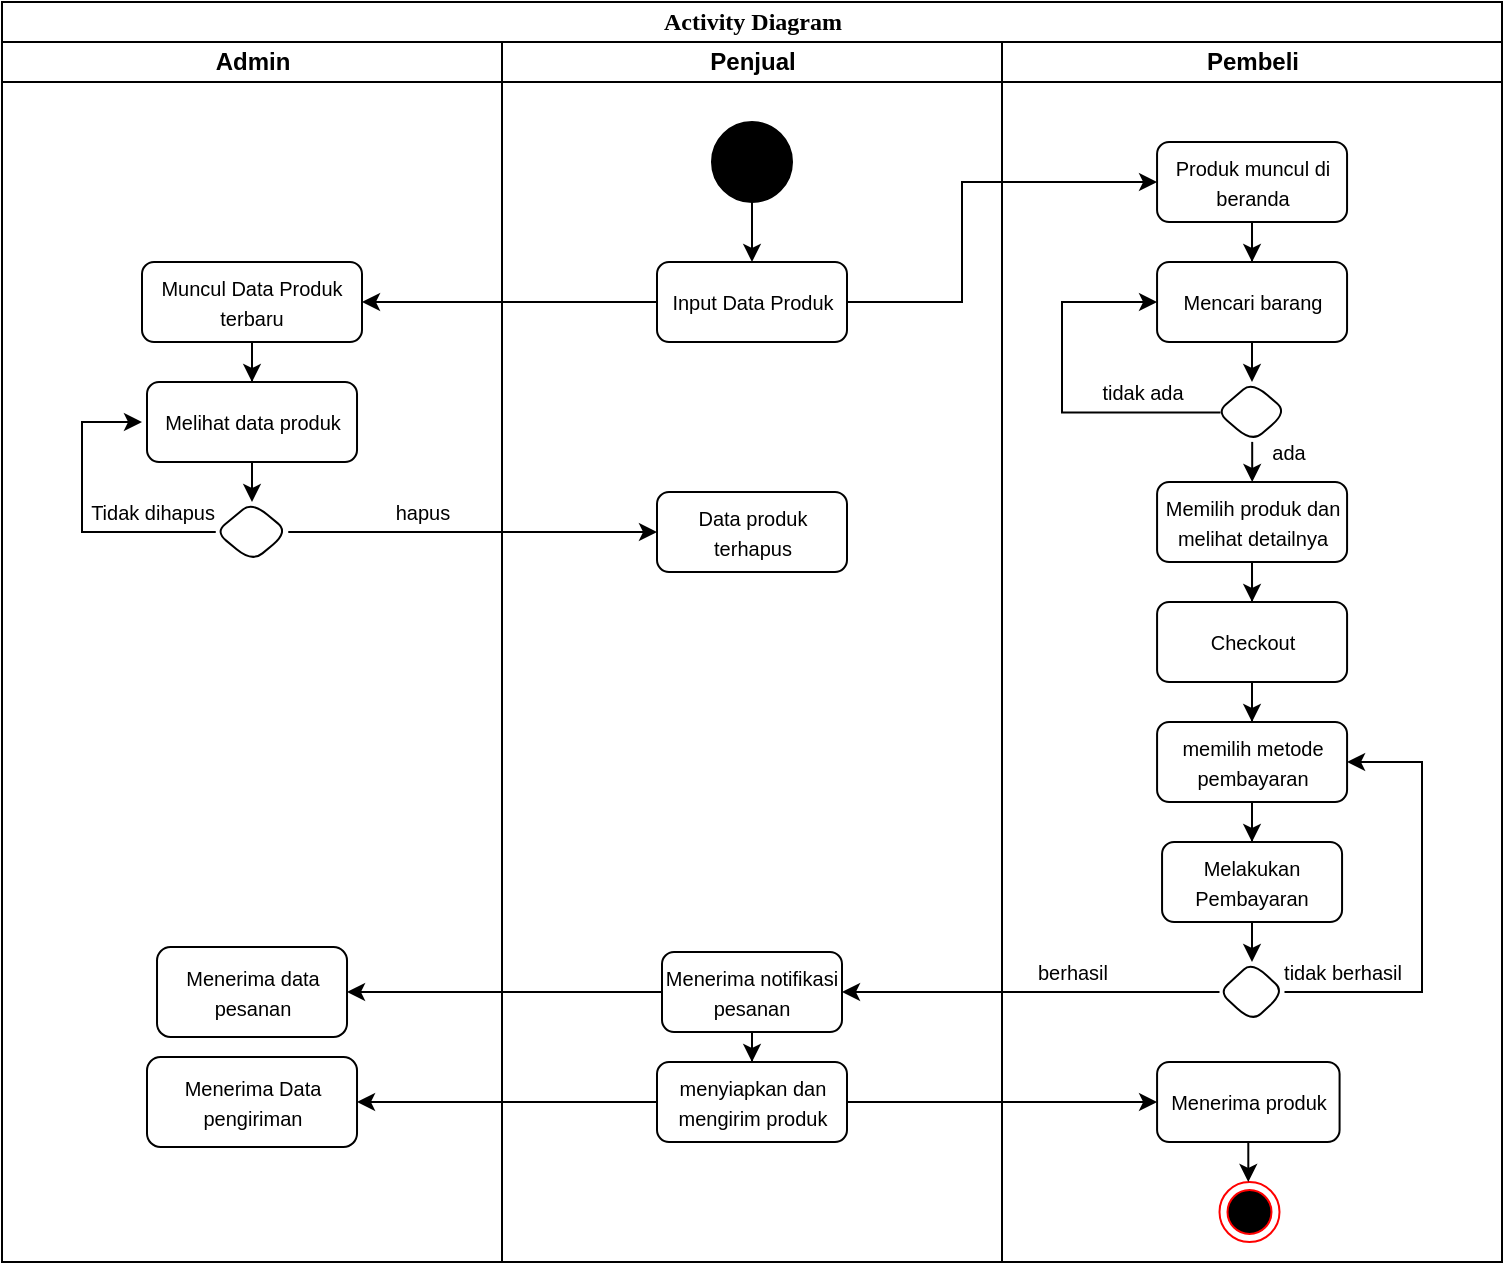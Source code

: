 <mxfile version="26.0.16">
  <diagram name="Page-1" id="0783ab3e-0a74-02c8-0abd-f7b4e66b4bec">
    <mxGraphModel dx="1149" dy="547" grid="1" gridSize="10" guides="1" tooltips="1" connect="1" arrows="1" fold="1" page="1" pageScale="1" pageWidth="850" pageHeight="1100" background="none" math="0" shadow="0">
      <root>
        <mxCell id="0" />
        <mxCell id="1" parent="0" />
        <mxCell id="1c1d494c118603dd-1" value="Activity Diagram" style="swimlane;html=1;childLayout=stackLayout;startSize=20;rounded=0;shadow=0;comic=0;labelBackgroundColor=none;strokeWidth=1;fontFamily=Verdana;fontSize=12;align=center;" parent="1" vertex="1">
          <mxGeometry x="40" y="20" width="750" height="630" as="geometry" />
        </mxCell>
        <mxCell id="j9S7m9VbnJjn6Bd4xAih-59" value="" style="edgeStyle=orthogonalEdgeStyle;rounded=0;orthogonalLoop=1;jettySize=auto;html=1;exitX=0;exitY=0.5;exitDx=0;exitDy=0;" parent="1c1d494c118603dd-1" source="j9S7m9VbnJjn6Bd4xAih-56" target="j9S7m9VbnJjn6Bd4xAih-58" edge="1">
          <mxGeometry relative="1" as="geometry">
            <Array as="points">
              <mxPoint x="375" y="495" />
            </Array>
          </mxGeometry>
        </mxCell>
        <mxCell id="j9S7m9VbnJjn6Bd4xAih-69" value="" style="edgeStyle=orthogonalEdgeStyle;rounded=0;orthogonalLoop=1;jettySize=auto;html=1;entryX=0;entryY=0.5;entryDx=0;entryDy=0;" parent="1c1d494c118603dd-1" source="j9S7m9VbnJjn6Bd4xAih-64" target="j9S7m9VbnJjn6Bd4xAih-72" edge="1">
          <mxGeometry relative="1" as="geometry">
            <Array as="points" />
            <mxPoint x="570" y="550" as="targetPoint" />
          </mxGeometry>
        </mxCell>
        <mxCell id="1c1d494c118603dd-2" value="Admin" style="swimlane;html=1;startSize=20;" parent="1c1d494c118603dd-1" vertex="1">
          <mxGeometry y="20" width="250" height="610" as="geometry" />
        </mxCell>
        <mxCell id="R7YfHAetOZ6QjB4G0FDa-20" value="" style="edgeStyle=orthogonalEdgeStyle;rounded=0;orthogonalLoop=1;jettySize=auto;html=1;" parent="1c1d494c118603dd-2" source="R7YfHAetOZ6QjB4G0FDa-7" target="R7YfHAetOZ6QjB4G0FDa-18" edge="1">
          <mxGeometry relative="1" as="geometry" />
        </mxCell>
        <mxCell id="R7YfHAetOZ6QjB4G0FDa-7" value="&lt;font style=&quot;font-size: 10px;&quot;&gt;Muncul Data Produk terbaru&lt;/font&gt;" style="whiteSpace=wrap;html=1;rounded=1;" parent="1c1d494c118603dd-2" vertex="1">
          <mxGeometry x="70" y="110" width="110" height="40" as="geometry" />
        </mxCell>
        <mxCell id="R7YfHAetOZ6QjB4G0FDa-23" value="" style="edgeStyle=orthogonalEdgeStyle;rounded=0;orthogonalLoop=1;jettySize=auto;html=1;" parent="1c1d494c118603dd-2" source="R7YfHAetOZ6QjB4G0FDa-9" edge="1">
          <mxGeometry relative="1" as="geometry">
            <mxPoint x="70" y="190" as="targetPoint" />
            <Array as="points">
              <mxPoint x="40" y="245" />
              <mxPoint x="40" y="190" />
            </Array>
          </mxGeometry>
        </mxCell>
        <mxCell id="R7YfHAetOZ6QjB4G0FDa-9" value="" style="rhombus;whiteSpace=wrap;html=1;rounded=1;" parent="1c1d494c118603dd-2" vertex="1">
          <mxGeometry x="106.88" y="230" width="36.25" height="30" as="geometry" />
        </mxCell>
        <mxCell id="R7YfHAetOZ6QjB4G0FDa-17" value="&lt;font style=&quot;font-size: 10px;&quot;&gt;hapus&lt;/font&gt;" style="text;html=1;align=center;verticalAlign=middle;resizable=0;points=[];autosize=1;strokeColor=none;fillColor=none;" parent="1c1d494c118603dd-2" vertex="1">
          <mxGeometry x="185" y="220" width="50" height="30" as="geometry" />
        </mxCell>
        <mxCell id="R7YfHAetOZ6QjB4G0FDa-21" value="" style="edgeStyle=orthogonalEdgeStyle;rounded=0;orthogonalLoop=1;jettySize=auto;html=1;" parent="1c1d494c118603dd-2" source="R7YfHAetOZ6QjB4G0FDa-18" target="R7YfHAetOZ6QjB4G0FDa-9" edge="1">
          <mxGeometry relative="1" as="geometry" />
        </mxCell>
        <mxCell id="R7YfHAetOZ6QjB4G0FDa-18" value="&lt;font style=&quot;font-size: 10px;&quot;&gt;Melihat data produk&lt;/font&gt;" style="whiteSpace=wrap;html=1;rounded=1;" parent="1c1d494c118603dd-2" vertex="1">
          <mxGeometry x="72.5" y="170" width="105.01" height="40" as="geometry" />
        </mxCell>
        <mxCell id="R7YfHAetOZ6QjB4G0FDa-24" value="&lt;font style=&quot;font-size: 10px;&quot;&gt;Tidak dihapus&lt;/font&gt;" style="text;html=1;align=center;verticalAlign=middle;resizable=0;points=[];autosize=1;strokeColor=none;fillColor=none;" parent="1c1d494c118603dd-2" vertex="1">
          <mxGeometry x="30.0" y="220" width="90" height="30" as="geometry" />
        </mxCell>
        <mxCell id="R7YfHAetOZ6QjB4G0FDa-25" value="&lt;font style=&quot;font-size: 10px;&quot;&gt;Menerima data pesanan&lt;/font&gt;" style="whiteSpace=wrap;html=1;rounded=1;" parent="1c1d494c118603dd-2" vertex="1">
          <mxGeometry x="77.51" y="452.5" width="95" height="45" as="geometry" />
        </mxCell>
        <mxCell id="R7YfHAetOZ6QjB4G0FDa-31" value="&lt;font style=&quot;font-size: 10px;&quot;&gt;Menerima Data pengiriman&lt;/font&gt;" style="rounded=1;whiteSpace=wrap;html=1;" parent="1c1d494c118603dd-2" vertex="1">
          <mxGeometry x="72.5" y="507.5" width="105.01" height="45" as="geometry" />
        </mxCell>
        <mxCell id="1c1d494c118603dd-3" value="Penjual" style="swimlane;html=1;startSize=20;" parent="1c1d494c118603dd-1" vertex="1">
          <mxGeometry x="250" y="20" width="250" height="610" as="geometry" />
        </mxCell>
        <mxCell id="j9S7m9VbnJjn6Bd4xAih-65" value="" style="edgeStyle=orthogonalEdgeStyle;rounded=0;orthogonalLoop=1;jettySize=auto;html=1;" parent="1c1d494c118603dd-3" source="j9S7m9VbnJjn6Bd4xAih-58" target="j9S7m9VbnJjn6Bd4xAih-64" edge="1">
          <mxGeometry relative="1" as="geometry" />
        </mxCell>
        <mxCell id="j9S7m9VbnJjn6Bd4xAih-58" value="&lt;font style=&quot;font-size: 10px;&quot;&gt;Menerima notifikasi pesanan&lt;/font&gt;" style="whiteSpace=wrap;html=1;rounded=1;" parent="1c1d494c118603dd-3" vertex="1">
          <mxGeometry x="80" y="455" width="90" height="40" as="geometry" />
        </mxCell>
        <mxCell id="j9S7m9VbnJjn6Bd4xAih-64" value="&lt;font style=&quot;font-size: 10px;&quot;&gt;menyiapkan dan mengirim produk&lt;/font&gt;" style="whiteSpace=wrap;html=1;rounded=1;" parent="1c1d494c118603dd-3" vertex="1">
          <mxGeometry x="77.5" y="510" width="95" height="40" as="geometry" />
        </mxCell>
        <mxCell id="j9S7m9VbnJjn6Bd4xAih-75" value="" style="edgeStyle=orthogonalEdgeStyle;rounded=0;orthogonalLoop=1;jettySize=auto;html=1;" parent="1c1d494c118603dd-3" source="j9S7m9VbnJjn6Bd4xAih-31" target="j9S7m9VbnJjn6Bd4xAih-74" edge="1">
          <mxGeometry relative="1" as="geometry" />
        </mxCell>
        <mxCell id="j9S7m9VbnJjn6Bd4xAih-31" value="" style="ellipse;whiteSpace=wrap;html=1;rounded=0;shadow=0;comic=0;labelBackgroundColor=none;strokeWidth=1;fillColor=#000000;fontFamily=Verdana;fontSize=12;align=center;" parent="1c1d494c118603dd-3" vertex="1">
          <mxGeometry x="105" y="40" width="40" height="40" as="geometry" />
        </mxCell>
        <mxCell id="j9S7m9VbnJjn6Bd4xAih-74" value="&lt;font style=&quot;font-size: 10px;&quot;&gt;Input Data Produk&lt;/font&gt;" style="rounded=1;whiteSpace=wrap;html=1;" parent="1c1d494c118603dd-3" vertex="1">
          <mxGeometry x="77.5" y="110" width="95" height="40" as="geometry" />
        </mxCell>
        <mxCell id="R7YfHAetOZ6QjB4G0FDa-15" value="&lt;font style=&quot;font-size: 10px;&quot;&gt;Data produk terhapus&lt;/font&gt;" style="rounded=1;whiteSpace=wrap;html=1;" parent="1c1d494c118603dd-3" vertex="1">
          <mxGeometry x="77.5" y="225" width="95" height="40" as="geometry" />
        </mxCell>
        <mxCell id="j9S7m9VbnJjn6Bd4xAih-77" value="" style="edgeStyle=orthogonalEdgeStyle;rounded=0;orthogonalLoop=1;jettySize=auto;html=1;" parent="1c1d494c118603dd-1" source="j9S7m9VbnJjn6Bd4xAih-74" target="j9S7m9VbnJjn6Bd4xAih-76" edge="1">
          <mxGeometry relative="1" as="geometry">
            <Array as="points">
              <mxPoint x="480" y="150" />
              <mxPoint x="480" y="90" />
            </Array>
          </mxGeometry>
        </mxCell>
        <mxCell id="-TbSnAbcL_m0biIYStXS-1" value="Pembeli" style="swimlane;html=1;startSize=20;" parent="1c1d494c118603dd-1" vertex="1">
          <mxGeometry x="500" y="20" width="250" height="610" as="geometry" />
        </mxCell>
        <mxCell id="j9S7m9VbnJjn6Bd4xAih-37" value="" style="edgeStyle=orthogonalEdgeStyle;rounded=0;orthogonalLoop=1;jettySize=auto;html=1;" parent="-TbSnAbcL_m0biIYStXS-1" source="j9S7m9VbnJjn6Bd4xAih-34" target="j9S7m9VbnJjn6Bd4xAih-36" edge="1">
          <mxGeometry relative="1" as="geometry" />
        </mxCell>
        <mxCell id="j9S7m9VbnJjn6Bd4xAih-34" value="&lt;font style=&quot;font-size: 10px;&quot;&gt;Mencari barang&lt;/font&gt;" style="rounded=1;whiteSpace=wrap;html=1;" parent="-TbSnAbcL_m0biIYStXS-1" vertex="1">
          <mxGeometry x="77.53" y="110" width="95" height="40" as="geometry" />
        </mxCell>
        <mxCell id="j9S7m9VbnJjn6Bd4xAih-41" value="" style="edgeStyle=orthogonalEdgeStyle;rounded=0;orthogonalLoop=1;jettySize=auto;html=1;" parent="-TbSnAbcL_m0biIYStXS-1" source="j9S7m9VbnJjn6Bd4xAih-36" target="j9S7m9VbnJjn6Bd4xAih-40" edge="1">
          <mxGeometry relative="1" as="geometry" />
        </mxCell>
        <mxCell id="j9S7m9VbnJjn6Bd4xAih-36" value="" style="rhombus;whiteSpace=wrap;html=1;rounded=1;" parent="-TbSnAbcL_m0biIYStXS-1" vertex="1">
          <mxGeometry x="107.55" y="170" width="34.97" height="30" as="geometry" />
        </mxCell>
        <mxCell id="j9S7m9VbnJjn6Bd4xAih-49" value="" style="edgeStyle=orthogonalEdgeStyle;rounded=0;orthogonalLoop=1;jettySize=auto;html=1;entryX=0.5;entryY=0;entryDx=0;entryDy=0;" parent="-TbSnAbcL_m0biIYStXS-1" source="j9S7m9VbnJjn6Bd4xAih-40" target="j9S7m9VbnJjn6Bd4xAih-50" edge="1">
          <mxGeometry relative="1" as="geometry">
            <mxPoint x="125.03" y="370" as="targetPoint" />
          </mxGeometry>
        </mxCell>
        <mxCell id="j9S7m9VbnJjn6Bd4xAih-40" value="&lt;font style=&quot;font-size: 10px;&quot;&gt;&lt;span style=&quot;&quot; data-end=&quot;394&quot; data-start=&quot;354&quot;&gt;Memilih produk dan melihat detailnya&lt;/span&gt;&lt;/font&gt;" style="whiteSpace=wrap;html=1;rounded=1;" parent="-TbSnAbcL_m0biIYStXS-1" vertex="1">
          <mxGeometry x="77.54" y="220" width="95" height="40" as="geometry" />
        </mxCell>
        <mxCell id="j9S7m9VbnJjn6Bd4xAih-47" value="&lt;font style=&quot;font-size: 10px;&quot;&gt;ada&lt;/font&gt;" style="text;html=1;align=center;verticalAlign=middle;resizable=0;points=[];autosize=1;strokeColor=none;fillColor=none;" parent="-TbSnAbcL_m0biIYStXS-1" vertex="1">
          <mxGeometry x="122.5" y="190" width="40" height="30" as="geometry" />
        </mxCell>
        <mxCell id="j9S7m9VbnJjn6Bd4xAih-53" value="" style="edgeStyle=orthogonalEdgeStyle;rounded=0;orthogonalLoop=1;jettySize=auto;html=1;" parent="-TbSnAbcL_m0biIYStXS-1" source="j9S7m9VbnJjn6Bd4xAih-50" target="j9S7m9VbnJjn6Bd4xAih-52" edge="1">
          <mxGeometry relative="1" as="geometry" />
        </mxCell>
        <mxCell id="j9S7m9VbnJjn6Bd4xAih-50" value="&lt;font style=&quot;font-size: 10px;&quot;&gt;Checkout&lt;/font&gt;" style="whiteSpace=wrap;html=1;rounded=1;" parent="-TbSnAbcL_m0biIYStXS-1" vertex="1">
          <mxGeometry x="77.54" y="280" width="95" height="40" as="geometry" />
        </mxCell>
        <mxCell id="j9S7m9VbnJjn6Bd4xAih-55" value="" style="edgeStyle=orthogonalEdgeStyle;rounded=0;orthogonalLoop=1;jettySize=auto;html=1;" parent="-TbSnAbcL_m0biIYStXS-1" source="j9S7m9VbnJjn6Bd4xAih-52" target="j9S7m9VbnJjn6Bd4xAih-54" edge="1">
          <mxGeometry relative="1" as="geometry" />
        </mxCell>
        <mxCell id="j9S7m9VbnJjn6Bd4xAih-52" value="&lt;font style=&quot;font-size: 10px;&quot;&gt;memilih metode pembayaran&lt;/font&gt;" style="rounded=1;whiteSpace=wrap;html=1;" parent="-TbSnAbcL_m0biIYStXS-1" vertex="1">
          <mxGeometry x="77.54" y="340" width="95" height="40" as="geometry" />
        </mxCell>
        <mxCell id="j9S7m9VbnJjn6Bd4xAih-57" value="" style="edgeStyle=orthogonalEdgeStyle;rounded=0;orthogonalLoop=1;jettySize=auto;html=1;" parent="-TbSnAbcL_m0biIYStXS-1" source="j9S7m9VbnJjn6Bd4xAih-54" target="j9S7m9VbnJjn6Bd4xAih-56" edge="1">
          <mxGeometry relative="1" as="geometry" />
        </mxCell>
        <mxCell id="j9S7m9VbnJjn6Bd4xAih-54" value="&lt;font style=&quot;font-size: 10px;&quot;&gt;Melakukan Pembayaran&lt;/font&gt;" style="whiteSpace=wrap;html=1;rounded=1;" parent="-TbSnAbcL_m0biIYStXS-1" vertex="1">
          <mxGeometry x="80.03" y="400" width="90" height="40" as="geometry" />
        </mxCell>
        <mxCell id="j9S7m9VbnJjn6Bd4xAih-61" value="" style="edgeStyle=orthogonalEdgeStyle;rounded=0;orthogonalLoop=1;jettySize=auto;html=1;entryX=1;entryY=0.5;entryDx=0;entryDy=0;" parent="-TbSnAbcL_m0biIYStXS-1" source="j9S7m9VbnJjn6Bd4xAih-56" target="j9S7m9VbnJjn6Bd4xAih-52" edge="1">
          <mxGeometry relative="1" as="geometry">
            <mxPoint x="80.03" y="530" as="targetPoint" />
            <Array as="points">
              <mxPoint x="210" y="475" />
              <mxPoint x="210" y="360" />
            </Array>
          </mxGeometry>
        </mxCell>
        <mxCell id="j9S7m9VbnJjn6Bd4xAih-56" value="" style="rhombus;whiteSpace=wrap;html=1;rounded=1;" parent="-TbSnAbcL_m0biIYStXS-1" vertex="1">
          <mxGeometry x="108.75" y="460" width="32.5" height="30" as="geometry" />
        </mxCell>
        <mxCell id="j9S7m9VbnJjn6Bd4xAih-63" value="&lt;font style=&quot;font-size: 10px;&quot;&gt;berhasil&lt;/font&gt;" style="text;html=1;align=center;verticalAlign=middle;resizable=0;points=[];autosize=1;strokeColor=none;fillColor=none;" parent="-TbSnAbcL_m0biIYStXS-1" vertex="1">
          <mxGeometry x="5.03" y="450" width="60" height="30" as="geometry" />
        </mxCell>
        <mxCell id="j9S7m9VbnJjn6Bd4xAih-78" value="" style="edgeStyle=orthogonalEdgeStyle;rounded=0;orthogonalLoop=1;jettySize=auto;html=1;entryX=0.5;entryY=0;entryDx=0;entryDy=0;" parent="-TbSnAbcL_m0biIYStXS-1" source="j9S7m9VbnJjn6Bd4xAih-76" target="j9S7m9VbnJjn6Bd4xAih-34" edge="1">
          <mxGeometry relative="1" as="geometry">
            <mxPoint x="125" y="100" as="targetPoint" />
            <Array as="points" />
          </mxGeometry>
        </mxCell>
        <mxCell id="j9S7m9VbnJjn6Bd4xAih-76" value="&lt;font style=&quot;font-size: 10px;&quot;&gt;Produk muncul di beranda&lt;/font&gt;" style="whiteSpace=wrap;html=1;rounded=1;" parent="-TbSnAbcL_m0biIYStXS-1" vertex="1">
          <mxGeometry x="77.53" y="50" width="95" height="40" as="geometry" />
        </mxCell>
        <mxCell id="j9S7m9VbnJjn6Bd4xAih-62" value="&lt;font style=&quot;font-size: 10px;&quot;&gt;tidak berhasil&lt;/font&gt;" style="text;html=1;align=center;verticalAlign=middle;resizable=0;points=[];autosize=1;strokeColor=none;fillColor=none;" parent="-TbSnAbcL_m0biIYStXS-1" vertex="1">
          <mxGeometry x="130" y="450" width="80" height="30" as="geometry" />
        </mxCell>
        <mxCell id="j9S7m9VbnJjn6Bd4xAih-89" value="" style="ellipse;html=1;shape=endState;fillColor=#000000;strokeColor=#ff0000;" parent="-TbSnAbcL_m0biIYStXS-1" vertex="1">
          <mxGeometry x="108.75" y="570" width="30" height="30" as="geometry" />
        </mxCell>
        <mxCell id="j9S7m9VbnJjn6Bd4xAih-43" value="" style="edgeStyle=orthogonalEdgeStyle;rounded=0;orthogonalLoop=1;jettySize=auto;html=1;entryX=0;entryY=0.5;entryDx=0;entryDy=0;exitX=0.049;exitY=0.507;exitDx=0;exitDy=0;exitPerimeter=0;" parent="-TbSnAbcL_m0biIYStXS-1" source="j9S7m9VbnJjn6Bd4xAih-36" target="j9S7m9VbnJjn6Bd4xAih-34" edge="1">
          <mxGeometry relative="1" as="geometry">
            <mxPoint x="-423.152" y="266.838" as="sourcePoint" />
            <mxPoint x="-460" y="179.99" as="targetPoint" />
            <Array as="points">
              <mxPoint x="30" y="185" />
              <mxPoint x="30" y="130" />
            </Array>
          </mxGeometry>
        </mxCell>
        <mxCell id="j9S7m9VbnJjn6Bd4xAih-46" value="&lt;font style=&quot;font-size: 10px;&quot;&gt;tidak ada&lt;/font&gt;" style="text;html=1;align=center;verticalAlign=middle;resizable=0;points=[];autosize=1;strokeColor=none;fillColor=none;" parent="-TbSnAbcL_m0biIYStXS-1" vertex="1">
          <mxGeometry x="39.97" y="160" width="60" height="30" as="geometry" />
        </mxCell>
        <mxCell id="mfFhk0oxcUFFaqHnb9B--1" value="" style="edgeStyle=orthogonalEdgeStyle;rounded=0;orthogonalLoop=1;jettySize=auto;html=1;" edge="1" parent="-TbSnAbcL_m0biIYStXS-1" source="j9S7m9VbnJjn6Bd4xAih-72" target="j9S7m9VbnJjn6Bd4xAih-89">
          <mxGeometry relative="1" as="geometry" />
        </mxCell>
        <mxCell id="j9S7m9VbnJjn6Bd4xAih-72" value="&lt;font style=&quot;font-size: 10px;&quot;&gt;Menerima produk&lt;/font&gt;" style="whiteSpace=wrap;html=1;rounded=1;" parent="-TbSnAbcL_m0biIYStXS-1" vertex="1">
          <mxGeometry x="77.54" y="510" width="91.25" height="40" as="geometry" />
        </mxCell>
        <mxCell id="R7YfHAetOZ6QjB4G0FDa-8" value="" style="edgeStyle=orthogonalEdgeStyle;rounded=0;orthogonalLoop=1;jettySize=auto;html=1;" parent="1c1d494c118603dd-1" source="j9S7m9VbnJjn6Bd4xAih-74" target="R7YfHAetOZ6QjB4G0FDa-7" edge="1">
          <mxGeometry relative="1" as="geometry" />
        </mxCell>
        <mxCell id="R7YfHAetOZ6QjB4G0FDa-16" value="" style="edgeStyle=orthogonalEdgeStyle;rounded=0;orthogonalLoop=1;jettySize=auto;html=1;" parent="1c1d494c118603dd-1" source="R7YfHAetOZ6QjB4G0FDa-9" target="R7YfHAetOZ6QjB4G0FDa-15" edge="1">
          <mxGeometry relative="1" as="geometry" />
        </mxCell>
        <mxCell id="R7YfHAetOZ6QjB4G0FDa-26" value="" style="edgeStyle=orthogonalEdgeStyle;rounded=0;orthogonalLoop=1;jettySize=auto;html=1;" parent="1c1d494c118603dd-1" source="j9S7m9VbnJjn6Bd4xAih-58" target="R7YfHAetOZ6QjB4G0FDa-25" edge="1">
          <mxGeometry relative="1" as="geometry" />
        </mxCell>
        <mxCell id="R7YfHAetOZ6QjB4G0FDa-32" value="" style="edgeStyle=orthogonalEdgeStyle;rounded=0;orthogonalLoop=1;jettySize=auto;html=1;" parent="1c1d494c118603dd-1" source="j9S7m9VbnJjn6Bd4xAih-64" target="R7YfHAetOZ6QjB4G0FDa-31" edge="1">
          <mxGeometry relative="1" as="geometry" />
        </mxCell>
      </root>
    </mxGraphModel>
  </diagram>
</mxfile>

